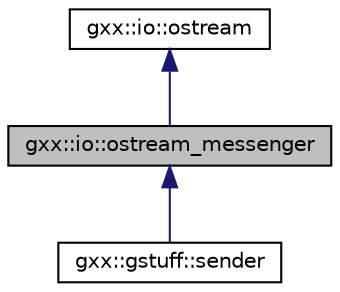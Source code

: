 digraph "gxx::io::ostream_messenger"
{
  edge [fontname="Helvetica",fontsize="10",labelfontname="Helvetica",labelfontsize="10"];
  node [fontname="Helvetica",fontsize="10",shape=record];
  Node1 [label="gxx::io::ostream_messenger",height=0.2,width=0.4,color="black", fillcolor="grey75", style="filled", fontcolor="black"];
  Node2 -> Node1 [dir="back",color="midnightblue",fontsize="10",style="solid"];
  Node2 [label="gxx::io::ostream",height=0.2,width=0.4,color="black", fillcolor="white", style="filled",URL="$classgxx_1_1io_1_1ostream.html"];
  Node1 -> Node3 [dir="back",color="midnightblue",fontsize="10",style="solid"];
  Node3 [label="gxx::gstuff::sender",height=0.2,width=0.4,color="black", fillcolor="white", style="filled",URL="$classgxx_1_1gstuff_1_1sender.html"];
}
